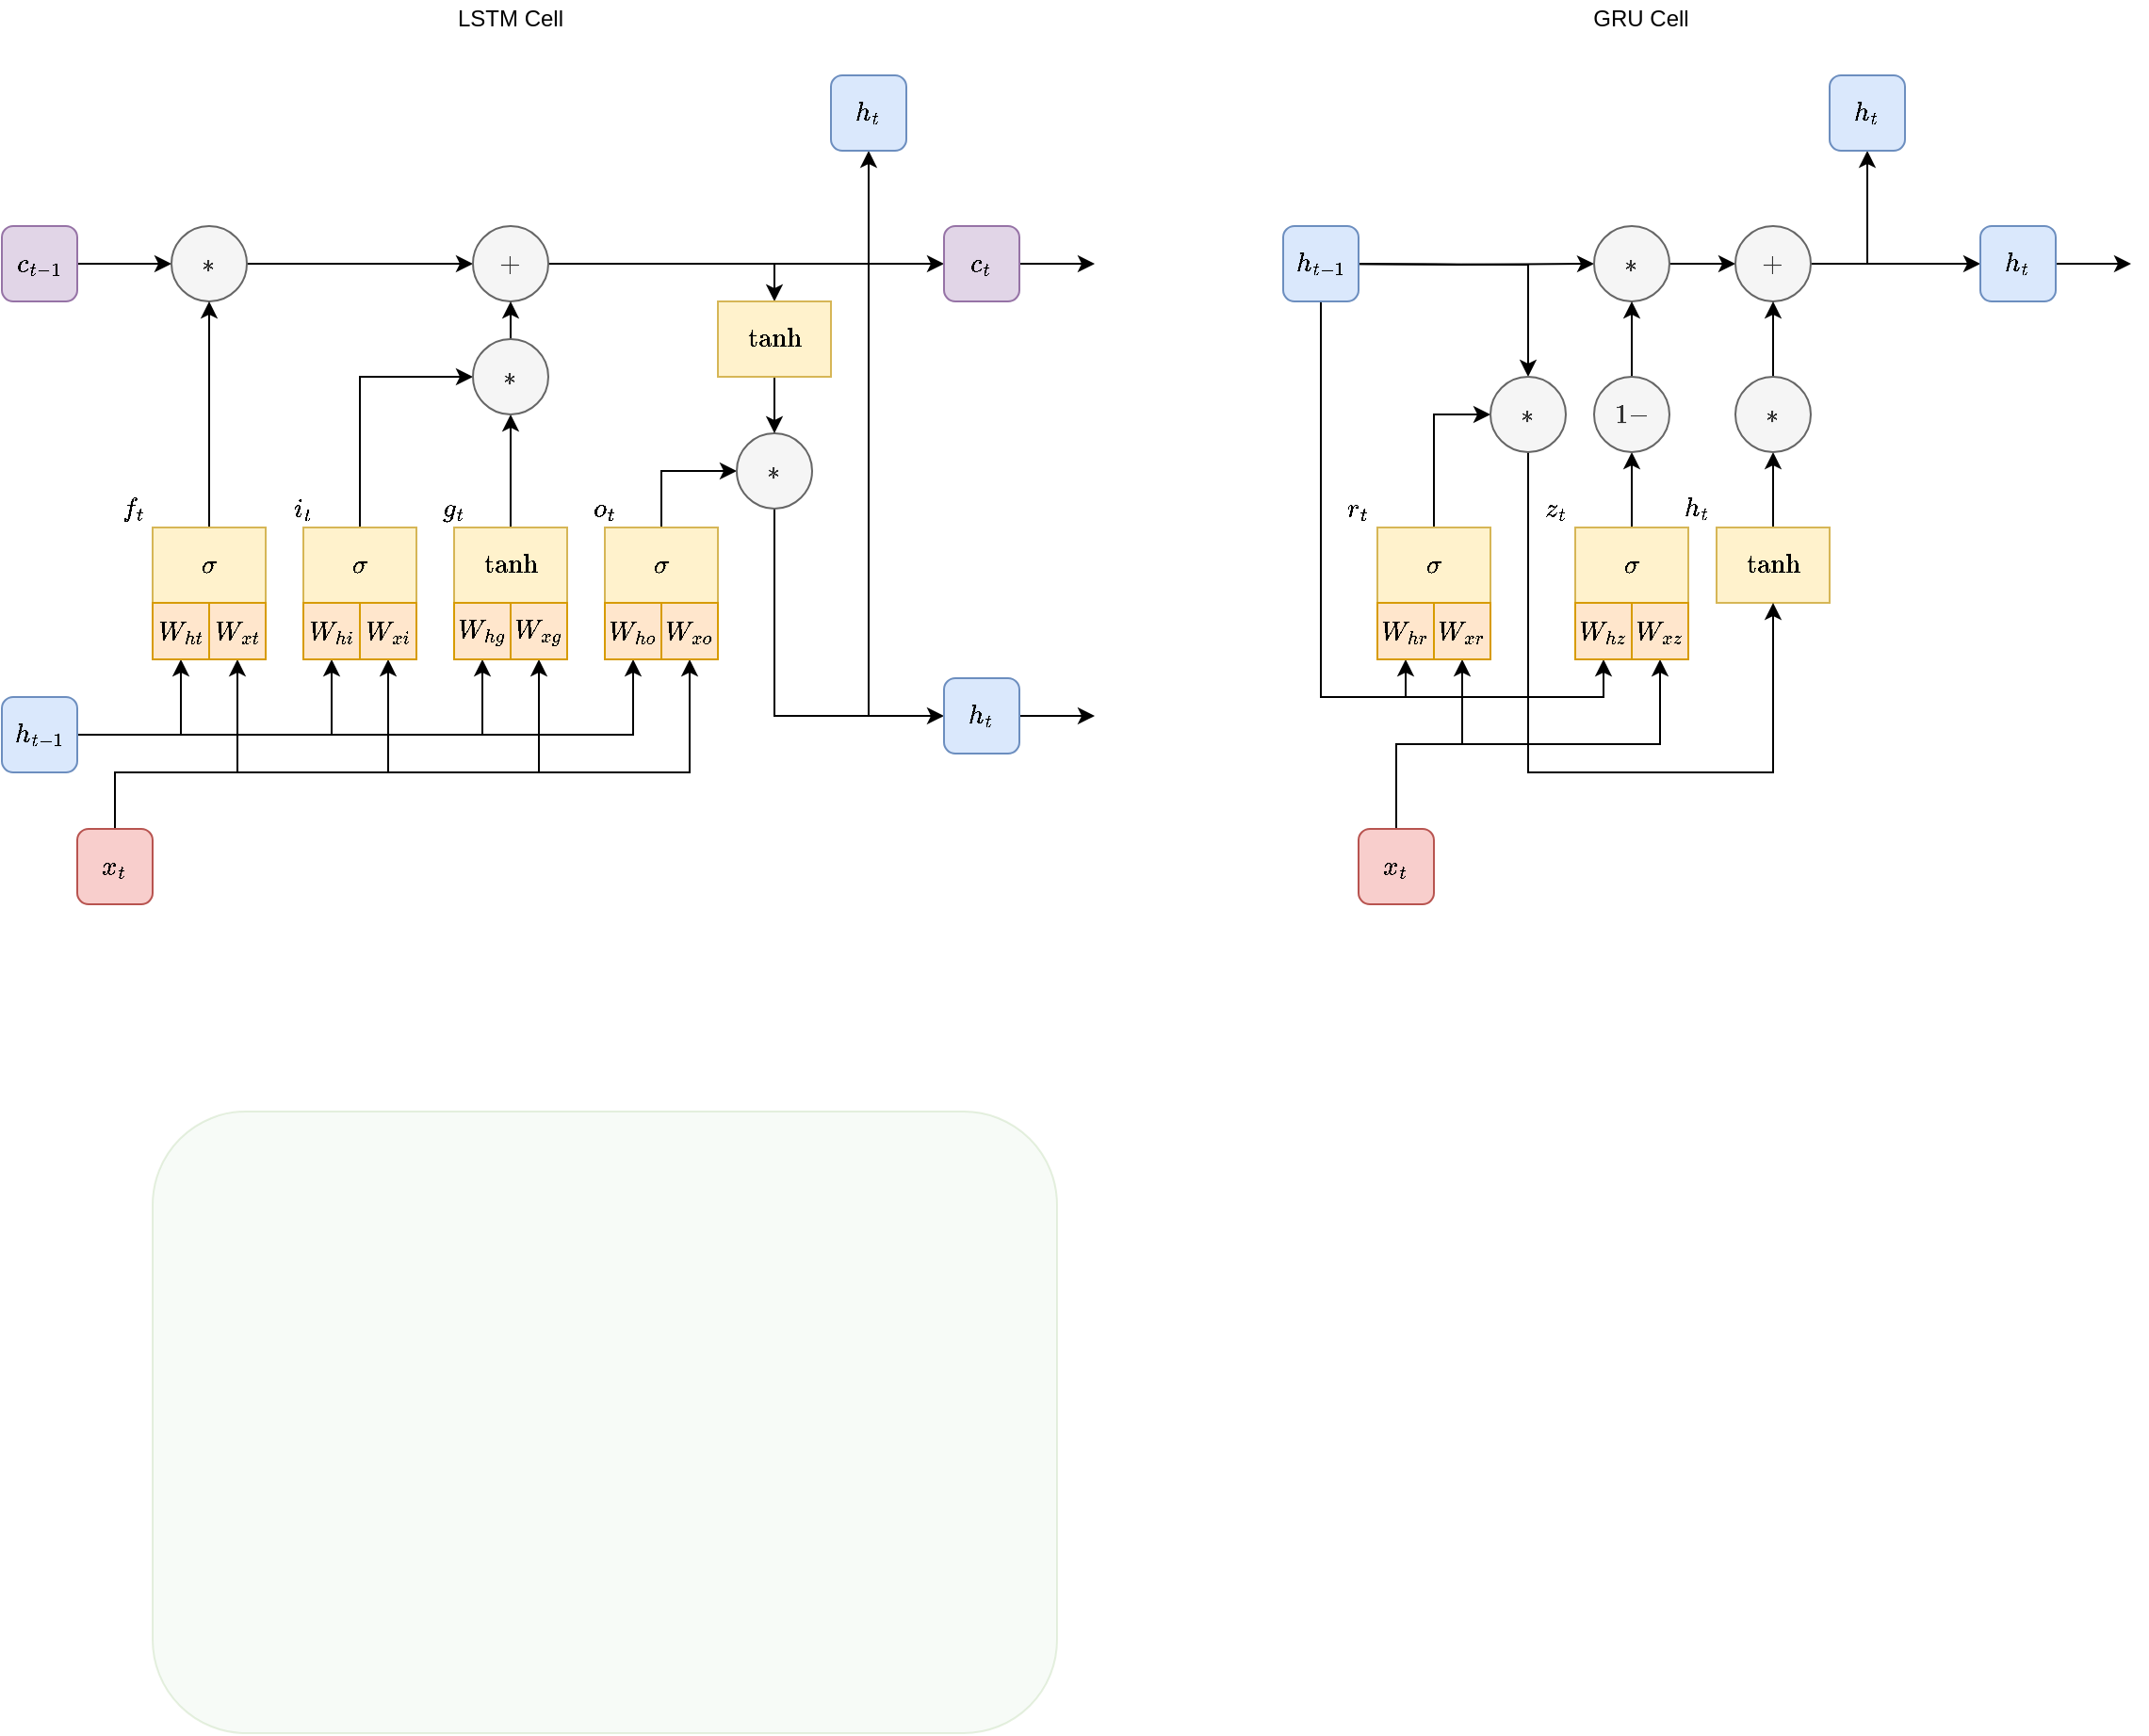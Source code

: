 <mxfile version="14.5.1" type="device"><diagram id="ApwxNWGANmy8gusRmOgB" name="Page-1"><mxGraphModel dx="1185" dy="685" grid="1" gridSize="10" guides="1" tooltips="1" connect="1" arrows="1" fold="1" page="1" pageScale="1" pageWidth="850" pageHeight="1100" math="1" shadow="0"><root><mxCell id="0"/><mxCell id="1" parent="0"/><mxCell id="8HuOzTGFLMczJnK3gU6T-150" style="edgeStyle=orthogonalEdgeStyle;rounded=0;orthogonalLoop=1;jettySize=auto;html=1;exitX=0.5;exitY=0;exitDx=0;exitDy=0;entryX=0.5;entryY=1;entryDx=0;entryDy=0;" edge="1" parent="1" source="8HuOzTGFLMczJnK3gU6T-1" target="8HuOzTGFLMczJnK3gU6T-63"><mxGeometry relative="1" as="geometry"><Array as="points"><mxPoint x="60" y="410"/><mxPoint x="125" y="410"/></Array></mxGeometry></mxCell><mxCell id="8HuOzTGFLMczJnK3gU6T-151" style="edgeStyle=orthogonalEdgeStyle;rounded=0;orthogonalLoop=1;jettySize=auto;html=1;exitX=0.5;exitY=0;exitDx=0;exitDy=0;entryX=0.5;entryY=1;entryDx=0;entryDy=0;" edge="1" parent="1" source="8HuOzTGFLMczJnK3gU6T-1" target="8HuOzTGFLMczJnK3gU6T-67"><mxGeometry relative="1" as="geometry"><Array as="points"><mxPoint x="60" y="410"/><mxPoint x="205" y="410"/></Array></mxGeometry></mxCell><mxCell id="8HuOzTGFLMczJnK3gU6T-152" style="edgeStyle=orthogonalEdgeStyle;rounded=0;orthogonalLoop=1;jettySize=auto;html=1;exitX=0.5;exitY=0;exitDx=0;exitDy=0;entryX=0.5;entryY=1;entryDx=0;entryDy=0;" edge="1" parent="1" source="8HuOzTGFLMczJnK3gU6T-1" target="8HuOzTGFLMczJnK3gU6T-73"><mxGeometry relative="1" as="geometry"><Array as="points"><mxPoint x="60" y="410"/><mxPoint x="285" y="410"/></Array></mxGeometry></mxCell><mxCell id="8HuOzTGFLMczJnK3gU6T-153" style="edgeStyle=orthogonalEdgeStyle;rounded=0;orthogonalLoop=1;jettySize=auto;html=1;exitX=0.5;exitY=0;exitDx=0;exitDy=0;entryX=0.5;entryY=1;entryDx=0;entryDy=0;" edge="1" parent="1" source="8HuOzTGFLMczJnK3gU6T-1" target="8HuOzTGFLMczJnK3gU6T-78"><mxGeometry relative="1" as="geometry"><Array as="points"><mxPoint x="60" y="410"/><mxPoint x="365" y="410"/></Array></mxGeometry></mxCell><mxCell id="8HuOzTGFLMczJnK3gU6T-1" value="$$x_t$$" style="rounded=1;whiteSpace=wrap;html=1;fillColor=#f8cecc;strokeColor=#b85450;" vertex="1" parent="1"><mxGeometry x="40" y="440" width="40" height="40" as="geometry"/></mxCell><mxCell id="8HuOzTGFLMczJnK3gU6T-65" style="edgeStyle=orthogonalEdgeStyle;rounded=0;orthogonalLoop=1;jettySize=auto;html=1;exitX=1;exitY=0.5;exitDx=0;exitDy=0;entryX=0.5;entryY=1;entryDx=0;entryDy=0;" edge="1" parent="1" source="8HuOzTGFLMczJnK3gU6T-2" target="8HuOzTGFLMczJnK3gU6T-62"><mxGeometry relative="1" as="geometry"/></mxCell><mxCell id="8HuOzTGFLMczJnK3gU6T-70" style="edgeStyle=orthogonalEdgeStyle;rounded=0;orthogonalLoop=1;jettySize=auto;html=1;exitX=1;exitY=0.5;exitDx=0;exitDy=0;entryX=0.5;entryY=1;entryDx=0;entryDy=0;" edge="1" parent="1" source="8HuOzTGFLMczJnK3gU6T-2" target="8HuOzTGFLMczJnK3gU6T-68"><mxGeometry relative="1" as="geometry"/></mxCell><mxCell id="8HuOzTGFLMczJnK3gU6T-76" style="edgeStyle=orthogonalEdgeStyle;rounded=0;orthogonalLoop=1;jettySize=auto;html=1;exitX=1;exitY=0.5;exitDx=0;exitDy=0;entryX=0.5;entryY=1;entryDx=0;entryDy=0;" edge="1" parent="1" source="8HuOzTGFLMczJnK3gU6T-2" target="8HuOzTGFLMczJnK3gU6T-74"><mxGeometry relative="1" as="geometry"/></mxCell><mxCell id="8HuOzTGFLMczJnK3gU6T-154" style="edgeStyle=orthogonalEdgeStyle;rounded=0;orthogonalLoop=1;jettySize=auto;html=1;exitX=1;exitY=0.5;exitDx=0;exitDy=0;entryX=0.5;entryY=1;entryDx=0;entryDy=0;" edge="1" parent="1" source="8HuOzTGFLMczJnK3gU6T-2" target="8HuOzTGFLMczJnK3gU6T-79"><mxGeometry relative="1" as="geometry"/></mxCell><mxCell id="8HuOzTGFLMczJnK3gU6T-2" value="$$h_{t-1}$$" style="rounded=1;whiteSpace=wrap;html=1;fillColor=#dae8fc;strokeColor=#6c8ebf;" vertex="1" parent="1"><mxGeometry y="370" width="40" height="40" as="geometry"/></mxCell><mxCell id="8HuOzTGFLMczJnK3gU6T-83" style="edgeStyle=orthogonalEdgeStyle;rounded=0;orthogonalLoop=1;jettySize=auto;html=1;exitX=1;exitY=0.5;exitDx=0;exitDy=0;entryX=0;entryY=0.5;entryDx=0;entryDy=0;" edge="1" parent="1" source="8HuOzTGFLMczJnK3gU6T-3" target="8HuOzTGFLMczJnK3gU6T-29"><mxGeometry relative="1" as="geometry"/></mxCell><mxCell id="8HuOzTGFLMczJnK3gU6T-3" value="$$c_{t-1}$$" style="rounded=1;whiteSpace=wrap;html=1;fillColor=#e1d5e7;strokeColor=#9673a6;" vertex="1" parent="1"><mxGeometry y="120" width="40" height="40" as="geometry"/></mxCell><mxCell id="8HuOzTGFLMczJnK3gU6T-87" style="edgeStyle=orthogonalEdgeStyle;rounded=0;orthogonalLoop=1;jettySize=auto;html=1;exitX=1;exitY=0.5;exitDx=0;exitDy=0;entryX=0;entryY=0.5;entryDx=0;entryDy=0;" edge="1" parent="1" source="8HuOzTGFLMczJnK3gU6T-29" target="8HuOzTGFLMczJnK3gU6T-30"><mxGeometry relative="1" as="geometry"/></mxCell><mxCell id="8HuOzTGFLMczJnK3gU6T-29" value="$$*$$" style="ellipse;whiteSpace=wrap;html=1;aspect=fixed;fillColor=#f5f5f5;strokeColor=#666666;fontColor=#333333;" vertex="1" parent="1"><mxGeometry x="90" y="120" width="40" height="40" as="geometry"/></mxCell><mxCell id="8HuOzTGFLMczJnK3gU6T-92" style="edgeStyle=orthogonalEdgeStyle;rounded=0;orthogonalLoop=1;jettySize=auto;html=1;exitX=1;exitY=0.5;exitDx=0;exitDy=0;entryX=0.5;entryY=0;entryDx=0;entryDy=0;" edge="1" parent="1" source="8HuOzTGFLMczJnK3gU6T-30" target="8HuOzTGFLMczJnK3gU6T-90"><mxGeometry relative="1" as="geometry"/></mxCell><mxCell id="8HuOzTGFLMczJnK3gU6T-97" style="edgeStyle=orthogonalEdgeStyle;rounded=0;orthogonalLoop=1;jettySize=auto;html=1;exitX=1;exitY=0.5;exitDx=0;exitDy=0;entryX=0;entryY=0.5;entryDx=0;entryDy=0;" edge="1" parent="1" source="8HuOzTGFLMczJnK3gU6T-30" target="8HuOzTGFLMczJnK3gU6T-95"><mxGeometry relative="1" as="geometry"/></mxCell><mxCell id="8HuOzTGFLMczJnK3gU6T-30" value="$$+$$" style="ellipse;whiteSpace=wrap;html=1;aspect=fixed;fillColor=#f5f5f5;strokeColor=#666666;fontColor=#333333;" vertex="1" parent="1"><mxGeometry x="250" y="120" width="40" height="40" as="geometry"/></mxCell><mxCell id="8HuOzTGFLMczJnK3gU6T-47" value="$$f_t$$" style="text;html=1;strokeColor=none;fillColor=none;align=center;verticalAlign=middle;whiteSpace=wrap;rounded=0;" vertex="1" parent="1"><mxGeometry x="50" y="260" width="40" height="20" as="geometry"/></mxCell><mxCell id="8HuOzTGFLMczJnK3gU6T-48" value="$$i_t$$" style="text;html=1;strokeColor=none;fillColor=none;align=center;verticalAlign=middle;whiteSpace=wrap;rounded=0;" vertex="1" parent="1"><mxGeometry x="140" y="260" width="40" height="20" as="geometry"/></mxCell><mxCell id="8HuOzTGFLMczJnK3gU6T-49" value="$$g_t$$" style="text;html=1;strokeColor=none;fillColor=none;align=center;verticalAlign=middle;whiteSpace=wrap;rounded=0;" vertex="1" parent="1"><mxGeometry x="220" y="260" width="40" height="20" as="geometry"/></mxCell><mxCell id="8HuOzTGFLMczJnK3gU6T-50" value="$$o_t$$" style="text;html=1;strokeColor=none;fillColor=none;align=center;verticalAlign=middle;whiteSpace=wrap;rounded=0;" vertex="1" parent="1"><mxGeometry x="300" y="260" width="40" height="20" as="geometry"/></mxCell><mxCell id="8HuOzTGFLMczJnK3gU6T-82" style="edgeStyle=orthogonalEdgeStyle;rounded=0;orthogonalLoop=1;jettySize=auto;html=1;exitX=0.5;exitY=0;exitDx=0;exitDy=0;entryX=0.5;entryY=1;entryDx=0;entryDy=0;" edge="1" parent="1" source="8HuOzTGFLMczJnK3gU6T-60" target="8HuOzTGFLMczJnK3gU6T-29"><mxGeometry relative="1" as="geometry"/></mxCell><mxCell id="8HuOzTGFLMczJnK3gU6T-60" value="$$\sigma$$" style="rounded=0;whiteSpace=wrap;html=1;fillColor=#fff2cc;strokeColor=#d6b656;" vertex="1" parent="1"><mxGeometry x="80" y="280" width="60" height="40" as="geometry"/></mxCell><mxCell id="8HuOzTGFLMczJnK3gU6T-62" value="&lt;span&gt;$$W_{ht}$$&lt;/span&gt;" style="rounded=0;whiteSpace=wrap;html=1;fillColor=#ffe6cc;strokeColor=#d79b00;" vertex="1" parent="1"><mxGeometry x="80" y="320" width="30" height="30" as="geometry"/></mxCell><mxCell id="8HuOzTGFLMczJnK3gU6T-63" value="$$W_{xt}$$" style="rounded=0;whiteSpace=wrap;html=1;fillColor=#ffe6cc;strokeColor=#d79b00;" vertex="1" parent="1"><mxGeometry x="110" y="320" width="30" height="30" as="geometry"/></mxCell><mxCell id="8HuOzTGFLMczJnK3gU6T-88" style="edgeStyle=orthogonalEdgeStyle;rounded=0;orthogonalLoop=1;jettySize=auto;html=1;exitX=0.5;exitY=0;exitDx=0;exitDy=0;entryX=0;entryY=0.5;entryDx=0;entryDy=0;" edge="1" parent="1" source="8HuOzTGFLMczJnK3gU6T-66" target="8HuOzTGFLMczJnK3gU6T-84"><mxGeometry relative="1" as="geometry"/></mxCell><mxCell id="8HuOzTGFLMczJnK3gU6T-66" value="$$\sigma$$" style="rounded=0;whiteSpace=wrap;html=1;fillColor=#fff2cc;strokeColor=#d6b656;" vertex="1" parent="1"><mxGeometry x="160" y="280" width="60" height="40" as="geometry"/></mxCell><mxCell id="8HuOzTGFLMczJnK3gU6T-67" value="$$W_{xi}$$" style="rounded=0;whiteSpace=wrap;html=1;fillColor=#ffe6cc;strokeColor=#d79b00;" vertex="1" parent="1"><mxGeometry x="190" y="320" width="30" height="30" as="geometry"/></mxCell><mxCell id="8HuOzTGFLMczJnK3gU6T-68" value="&lt;span&gt;$$W_{hi}$$&lt;/span&gt;" style="rounded=0;whiteSpace=wrap;html=1;fillColor=#ffe6cc;strokeColor=#d79b00;" vertex="1" parent="1"><mxGeometry x="160" y="320" width="30" height="30" as="geometry"/></mxCell><mxCell id="8HuOzTGFLMczJnK3gU6T-85" style="edgeStyle=orthogonalEdgeStyle;rounded=0;orthogonalLoop=1;jettySize=auto;html=1;exitX=0.5;exitY=0;exitDx=0;exitDy=0;entryX=0.5;entryY=1;entryDx=0;entryDy=0;" edge="1" parent="1" source="8HuOzTGFLMczJnK3gU6T-71" target="8HuOzTGFLMczJnK3gU6T-84"><mxGeometry relative="1" as="geometry"/></mxCell><mxCell id="8HuOzTGFLMczJnK3gU6T-71" value="$$\text{tanh}$$" style="rounded=0;whiteSpace=wrap;html=1;fillColor=#fff2cc;strokeColor=#d6b656;" vertex="1" parent="1"><mxGeometry x="240" y="280" width="60" height="40" as="geometry"/></mxCell><mxCell id="8HuOzTGFLMczJnK3gU6T-73" value="$$W_{xg}$$" style="rounded=0;whiteSpace=wrap;html=1;fillColor=#ffe6cc;strokeColor=#d79b00;" vertex="1" parent="1"><mxGeometry x="270" y="320" width="30" height="30" as="geometry"/></mxCell><mxCell id="8HuOzTGFLMczJnK3gU6T-74" value="&lt;span&gt;$$W_{hg}$$&lt;/span&gt;" style="rounded=0;whiteSpace=wrap;html=1;fillColor=#ffe6cc;strokeColor=#d79b00;" vertex="1" parent="1"><mxGeometry x="240" y="320" width="30" height="30" as="geometry"/></mxCell><mxCell id="8HuOzTGFLMczJnK3gU6T-91" style="edgeStyle=orthogonalEdgeStyle;rounded=0;orthogonalLoop=1;jettySize=auto;html=1;exitX=0.5;exitY=0;exitDx=0;exitDy=0;entryX=0;entryY=0.5;entryDx=0;entryDy=0;" edge="1" parent="1" source="8HuOzTGFLMczJnK3gU6T-77" target="8HuOzTGFLMczJnK3gU6T-89"><mxGeometry relative="1" as="geometry"/></mxCell><mxCell id="8HuOzTGFLMczJnK3gU6T-77" value="$$\sigma$$" style="rounded=0;whiteSpace=wrap;html=1;fillColor=#fff2cc;strokeColor=#d6b656;" vertex="1" parent="1"><mxGeometry x="320" y="280" width="60" height="40" as="geometry"/></mxCell><mxCell id="8HuOzTGFLMczJnK3gU6T-78" value="$$W_{xo}$$" style="rounded=0;whiteSpace=wrap;html=1;fillColor=#ffe6cc;strokeColor=#d79b00;" vertex="1" parent="1"><mxGeometry x="350" y="320" width="30" height="30" as="geometry"/></mxCell><mxCell id="8HuOzTGFLMczJnK3gU6T-79" value="&lt;span&gt;$$W_{ho}$$&lt;/span&gt;" style="rounded=0;whiteSpace=wrap;html=1;fillColor=#ffe6cc;strokeColor=#d79b00;" vertex="1" parent="1"><mxGeometry x="320" y="320" width="30" height="30" as="geometry"/></mxCell><mxCell id="8HuOzTGFLMczJnK3gU6T-86" style="edgeStyle=orthogonalEdgeStyle;rounded=0;orthogonalLoop=1;jettySize=auto;html=1;exitX=0.5;exitY=0;exitDx=0;exitDy=0;entryX=0.5;entryY=1;entryDx=0;entryDy=0;" edge="1" parent="1" source="8HuOzTGFLMczJnK3gU6T-84" target="8HuOzTGFLMczJnK3gU6T-30"><mxGeometry relative="1" as="geometry"/></mxCell><mxCell id="8HuOzTGFLMczJnK3gU6T-84" value="$$*$$" style="ellipse;whiteSpace=wrap;html=1;aspect=fixed;fillColor=#f5f5f5;strokeColor=#666666;fontColor=#333333;" vertex="1" parent="1"><mxGeometry x="250" y="180" width="40" height="40" as="geometry"/></mxCell><mxCell id="8HuOzTGFLMczJnK3gU6T-96" style="edgeStyle=orthogonalEdgeStyle;rounded=0;orthogonalLoop=1;jettySize=auto;html=1;exitX=0.5;exitY=1;exitDx=0;exitDy=0;entryX=0;entryY=0.5;entryDx=0;entryDy=0;" edge="1" parent="1" source="8HuOzTGFLMczJnK3gU6T-89" target="8HuOzTGFLMczJnK3gU6T-94"><mxGeometry relative="1" as="geometry"/></mxCell><mxCell id="8HuOzTGFLMczJnK3gU6T-99" style="edgeStyle=orthogonalEdgeStyle;rounded=0;orthogonalLoop=1;jettySize=auto;html=1;exitX=0.5;exitY=1;exitDx=0;exitDy=0;entryX=0.5;entryY=1;entryDx=0;entryDy=0;" edge="1" parent="1" source="8HuOzTGFLMczJnK3gU6T-89" target="8HuOzTGFLMczJnK3gU6T-98"><mxGeometry relative="1" as="geometry"><Array as="points"><mxPoint x="410" y="380"/><mxPoint x="460" y="380"/></Array></mxGeometry></mxCell><mxCell id="8HuOzTGFLMczJnK3gU6T-89" value="$$*$$" style="ellipse;whiteSpace=wrap;html=1;aspect=fixed;fillColor=#f5f5f5;strokeColor=#666666;fontColor=#333333;" vertex="1" parent="1"><mxGeometry x="390" y="230" width="40" height="40" as="geometry"/></mxCell><mxCell id="8HuOzTGFLMczJnK3gU6T-93" style="edgeStyle=orthogonalEdgeStyle;rounded=0;orthogonalLoop=1;jettySize=auto;html=1;exitX=0.5;exitY=1;exitDx=0;exitDy=0;entryX=0.5;entryY=0;entryDx=0;entryDy=0;" edge="1" parent="1" source="8HuOzTGFLMczJnK3gU6T-90" target="8HuOzTGFLMczJnK3gU6T-89"><mxGeometry relative="1" as="geometry"/></mxCell><mxCell id="8HuOzTGFLMczJnK3gU6T-90" value="$$\text{tanh}$$" style="rounded=0;whiteSpace=wrap;html=1;fillColor=#fff2cc;strokeColor=#d6b656;" vertex="1" parent="1"><mxGeometry x="380" y="160" width="60" height="40" as="geometry"/></mxCell><mxCell id="8HuOzTGFLMczJnK3gU6T-146" style="edgeStyle=orthogonalEdgeStyle;rounded=0;orthogonalLoop=1;jettySize=auto;html=1;exitX=1;exitY=0.5;exitDx=0;exitDy=0;" edge="1" parent="1" source="8HuOzTGFLMczJnK3gU6T-94"><mxGeometry relative="1" as="geometry"><mxPoint x="580" y="380" as="targetPoint"/></mxGeometry></mxCell><mxCell id="8HuOzTGFLMczJnK3gU6T-94" value="$$h_{t}$$" style="rounded=1;whiteSpace=wrap;html=1;fillColor=#dae8fc;strokeColor=#6c8ebf;" vertex="1" parent="1"><mxGeometry x="500" y="360" width="40" height="40" as="geometry"/></mxCell><mxCell id="8HuOzTGFLMczJnK3gU6T-148" style="edgeStyle=orthogonalEdgeStyle;rounded=0;orthogonalLoop=1;jettySize=auto;html=1;exitX=1;exitY=0.5;exitDx=0;exitDy=0;" edge="1" parent="1" source="8HuOzTGFLMczJnK3gU6T-95"><mxGeometry relative="1" as="geometry"><mxPoint x="580" y="140" as="targetPoint"/></mxGeometry></mxCell><mxCell id="8HuOzTGFLMczJnK3gU6T-95" value="$$c_{t}$$" style="rounded=1;whiteSpace=wrap;html=1;fillColor=#e1d5e7;strokeColor=#9673a6;" vertex="1" parent="1"><mxGeometry x="500" y="120" width="40" height="40" as="geometry"/></mxCell><mxCell id="8HuOzTGFLMczJnK3gU6T-98" value="$$h_{t}$$" style="rounded=1;whiteSpace=wrap;html=1;fillColor=#dae8fc;strokeColor=#6c8ebf;" vertex="1" parent="1"><mxGeometry x="440" y="40" width="40" height="40" as="geometry"/></mxCell><mxCell id="8HuOzTGFLMczJnK3gU6T-100" value="LSTM Cell" style="text;html=1;strokeColor=none;fillColor=none;align=center;verticalAlign=middle;whiteSpace=wrap;rounded=0;opacity=40;" vertex="1" parent="1"><mxGeometry x="220" width="100" height="20" as="geometry"/></mxCell><mxCell id="8HuOzTGFLMczJnK3gU6T-123" style="edgeStyle=orthogonalEdgeStyle;rounded=0;orthogonalLoop=1;jettySize=auto;html=1;exitX=0.5;exitY=0;exitDx=0;exitDy=0;entryX=0.5;entryY=1;entryDx=0;entryDy=0;" edge="1" parent="1" source="8HuOzTGFLMczJnK3gU6T-101" target="8HuOzTGFLMczJnK3gU6T-119"><mxGeometry relative="1" as="geometry"/></mxCell><mxCell id="8HuOzTGFLMczJnK3gU6T-133" style="edgeStyle=orthogonalEdgeStyle;rounded=0;orthogonalLoop=1;jettySize=auto;html=1;exitX=0.5;exitY=0;exitDx=0;exitDy=0;entryX=0.5;entryY=1;entryDx=0;entryDy=0;" edge="1" parent="1" source="8HuOzTGFLMczJnK3gU6T-101" target="8HuOzTGFLMczJnK3gU6T-131"><mxGeometry relative="1" as="geometry"/></mxCell><mxCell id="8HuOzTGFLMczJnK3gU6T-101" value="$$x_t$$" style="rounded=1;whiteSpace=wrap;html=1;fillColor=#f8cecc;strokeColor=#b85450;" vertex="1" parent="1"><mxGeometry x="720" y="440" width="40" height="40" as="geometry"/></mxCell><mxCell id="8HuOzTGFLMczJnK3gU6T-124" style="edgeStyle=orthogonalEdgeStyle;rounded=0;orthogonalLoop=1;jettySize=auto;html=1;exitX=0.5;exitY=1;exitDx=0;exitDy=0;entryX=0.5;entryY=1;entryDx=0;entryDy=0;" edge="1" parent="1" source="8HuOzTGFLMczJnK3gU6T-102" target="8HuOzTGFLMczJnK3gU6T-118"><mxGeometry relative="1" as="geometry"/></mxCell><mxCell id="8HuOzTGFLMczJnK3gU6T-127" style="edgeStyle=orthogonalEdgeStyle;rounded=0;orthogonalLoop=1;jettySize=auto;html=1;exitX=1;exitY=0.5;exitDx=0;exitDy=0;entryX=0.5;entryY=0;entryDx=0;entryDy=0;" edge="1" parent="1" target="8HuOzTGFLMczJnK3gU6T-126"><mxGeometry relative="1" as="geometry"><mxPoint x="700" y="140" as="sourcePoint"/></mxGeometry></mxCell><mxCell id="8HuOzTGFLMczJnK3gU6T-134" style="edgeStyle=orthogonalEdgeStyle;rounded=0;orthogonalLoop=1;jettySize=auto;html=1;exitX=0.5;exitY=1;exitDx=0;exitDy=0;entryX=0.5;entryY=1;entryDx=0;entryDy=0;" edge="1" parent="1" source="8HuOzTGFLMczJnK3gU6T-102" target="8HuOzTGFLMczJnK3gU6T-132"><mxGeometry relative="1" as="geometry"/></mxCell><mxCell id="8HuOzTGFLMczJnK3gU6T-138" style="edgeStyle=orthogonalEdgeStyle;rounded=0;orthogonalLoop=1;jettySize=auto;html=1;exitX=1;exitY=0.5;exitDx=0;exitDy=0;entryX=0;entryY=0.5;entryDx=0;entryDy=0;" edge="1" parent="1" target="8HuOzTGFLMczJnK3gU6T-104"><mxGeometry relative="1" as="geometry"><mxPoint x="700" y="140" as="sourcePoint"/></mxGeometry></mxCell><mxCell id="8HuOzTGFLMczJnK3gU6T-102" value="$$h_{t-1}$$" style="rounded=1;whiteSpace=wrap;html=1;fillColor=#dae8fc;strokeColor=#6c8ebf;" vertex="1" parent="1"><mxGeometry x="680" y="120" width="40" height="40" as="geometry"/></mxCell><mxCell id="8HuOzTGFLMczJnK3gU6T-128" style="edgeStyle=orthogonalEdgeStyle;rounded=0;orthogonalLoop=1;jettySize=auto;html=1;exitX=0.5;exitY=0;exitDx=0;exitDy=0;entryX=0;entryY=0.5;entryDx=0;entryDy=0;" edge="1" parent="1" source="8HuOzTGFLMczJnK3gU6T-103" target="8HuOzTGFLMczJnK3gU6T-126"><mxGeometry relative="1" as="geometry"/></mxCell><mxCell id="8HuOzTGFLMczJnK3gU6T-103" value="$$\sigma$$" style="rounded=0;whiteSpace=wrap;html=1;fillColor=#fff2cc;strokeColor=#d6b656;" vertex="1" parent="1"><mxGeometry x="730" y="280" width="60" height="40" as="geometry"/></mxCell><mxCell id="8HuOzTGFLMczJnK3gU6T-139" style="edgeStyle=orthogonalEdgeStyle;rounded=0;orthogonalLoop=1;jettySize=auto;html=1;exitX=1;exitY=0.5;exitDx=0;exitDy=0;entryX=0;entryY=0.5;entryDx=0;entryDy=0;" edge="1" parent="1" source="8HuOzTGFLMczJnK3gU6T-104" target="8HuOzTGFLMczJnK3gU6T-105"><mxGeometry relative="1" as="geometry"/></mxCell><mxCell id="8HuOzTGFLMczJnK3gU6T-104" value="$$*$$" style="ellipse;whiteSpace=wrap;html=1;aspect=fixed;fillColor=#f5f5f5;strokeColor=#666666;fontColor=#333333;" vertex="1" parent="1"><mxGeometry x="845" y="120" width="40" height="40" as="geometry"/></mxCell><mxCell id="8HuOzTGFLMczJnK3gU6T-144" style="edgeStyle=orthogonalEdgeStyle;rounded=0;orthogonalLoop=1;jettySize=auto;html=1;exitX=1;exitY=0.5;exitDx=0;exitDy=0;entryX=0;entryY=0.5;entryDx=0;entryDy=0;" edge="1" parent="1" source="8HuOzTGFLMczJnK3gU6T-105" target="8HuOzTGFLMczJnK3gU6T-107"><mxGeometry relative="1" as="geometry"/></mxCell><mxCell id="8HuOzTGFLMczJnK3gU6T-145" style="edgeStyle=orthogonalEdgeStyle;rounded=0;orthogonalLoop=1;jettySize=auto;html=1;exitX=1;exitY=0.5;exitDx=0;exitDy=0;entryX=0.5;entryY=1;entryDx=0;entryDy=0;" edge="1" parent="1" source="8HuOzTGFLMczJnK3gU6T-105" target="8HuOzTGFLMczJnK3gU6T-106"><mxGeometry relative="1" as="geometry"/></mxCell><mxCell id="8HuOzTGFLMczJnK3gU6T-105" value="$$+$$" style="ellipse;whiteSpace=wrap;html=1;aspect=fixed;fillColor=#f5f5f5;strokeColor=#666666;fontColor=#333333;" vertex="1" parent="1"><mxGeometry x="920" y="120" width="40" height="40" as="geometry"/></mxCell><mxCell id="8HuOzTGFLMczJnK3gU6T-106" value="$$h_{t}$$" style="rounded=1;whiteSpace=wrap;html=1;fillColor=#dae8fc;strokeColor=#6c8ebf;" vertex="1" parent="1"><mxGeometry x="970" y="40" width="40" height="40" as="geometry"/></mxCell><mxCell id="8HuOzTGFLMczJnK3gU6T-149" style="edgeStyle=orthogonalEdgeStyle;rounded=0;orthogonalLoop=1;jettySize=auto;html=1;exitX=1;exitY=0.5;exitDx=0;exitDy=0;" edge="1" parent="1" source="8HuOzTGFLMczJnK3gU6T-107"><mxGeometry relative="1" as="geometry"><mxPoint x="1130" y="140" as="targetPoint"/></mxGeometry></mxCell><mxCell id="8HuOzTGFLMczJnK3gU6T-107" value="$$h_{t}$$" style="rounded=1;whiteSpace=wrap;html=1;fillColor=#dae8fc;strokeColor=#6c8ebf;" vertex="1" parent="1"><mxGeometry x="1050" y="120" width="40" height="40" as="geometry"/></mxCell><mxCell id="8HuOzTGFLMczJnK3gU6T-135" style="edgeStyle=orthogonalEdgeStyle;rounded=0;orthogonalLoop=1;jettySize=auto;html=1;exitX=0.5;exitY=0;exitDx=0;exitDy=0;entryX=0.5;entryY=1;entryDx=0;entryDy=0;" edge="1" parent="1" source="8HuOzTGFLMczJnK3gU6T-108" target="8HuOzTGFLMczJnK3gU6T-111"><mxGeometry relative="1" as="geometry"/></mxCell><mxCell id="8HuOzTGFLMczJnK3gU6T-108" value="$$\sigma$$" style="rounded=0;whiteSpace=wrap;html=1;fillColor=#fff2cc;strokeColor=#d6b656;" vertex="1" parent="1"><mxGeometry x="835" y="280" width="60" height="40" as="geometry"/></mxCell><mxCell id="8HuOzTGFLMczJnK3gU6T-143" style="edgeStyle=orthogonalEdgeStyle;rounded=0;orthogonalLoop=1;jettySize=auto;html=1;exitX=0.5;exitY=0;exitDx=0;exitDy=0;entryX=0.5;entryY=1;entryDx=0;entryDy=0;" edge="1" parent="1" source="8HuOzTGFLMczJnK3gU6T-109" target="8HuOzTGFLMczJnK3gU6T-110"><mxGeometry relative="1" as="geometry"/></mxCell><mxCell id="8HuOzTGFLMczJnK3gU6T-109" value="$$\text{tanh}$$" style="rounded=0;whiteSpace=wrap;html=1;fillColor=#fff2cc;strokeColor=#d6b656;" vertex="1" parent="1"><mxGeometry x="910" y="280" width="60" height="40" as="geometry"/></mxCell><mxCell id="8HuOzTGFLMczJnK3gU6T-140" style="edgeStyle=orthogonalEdgeStyle;rounded=0;orthogonalLoop=1;jettySize=auto;html=1;exitX=0.5;exitY=0;exitDx=0;exitDy=0;entryX=0.5;entryY=1;entryDx=0;entryDy=0;" edge="1" parent="1" source="8HuOzTGFLMczJnK3gU6T-110" target="8HuOzTGFLMczJnK3gU6T-105"><mxGeometry relative="1" as="geometry"/></mxCell><mxCell id="8HuOzTGFLMczJnK3gU6T-110" value="$$*$$" style="ellipse;whiteSpace=wrap;html=1;aspect=fixed;fillColor=#f5f5f5;strokeColor=#666666;fontColor=#333333;" vertex="1" parent="1"><mxGeometry x="920" y="200" width="40" height="40" as="geometry"/></mxCell><mxCell id="8HuOzTGFLMczJnK3gU6T-136" style="edgeStyle=orthogonalEdgeStyle;rounded=0;orthogonalLoop=1;jettySize=auto;html=1;exitX=0.5;exitY=0;exitDx=0;exitDy=0;entryX=0.5;entryY=1;entryDx=0;entryDy=0;" edge="1" parent="1" source="8HuOzTGFLMczJnK3gU6T-111" target="8HuOzTGFLMczJnK3gU6T-104"><mxGeometry relative="1" as="geometry"/></mxCell><mxCell id="8HuOzTGFLMczJnK3gU6T-111" value="$$1-$$" style="ellipse;whiteSpace=wrap;html=1;aspect=fixed;fillColor=#f5f5f5;strokeColor=#666666;fontColor=#333333;" vertex="1" parent="1"><mxGeometry x="845" y="200" width="40" height="40" as="geometry"/></mxCell><mxCell id="8HuOzTGFLMczJnK3gU6T-116" value="" style="rounded=1;whiteSpace=wrap;html=1;opacity=20;fillColor=#d5e8d4;strokeColor=#82b366;" vertex="1" parent="1"><mxGeometry x="80" y="590" width="480" height="330" as="geometry"/></mxCell><mxCell id="8HuOzTGFLMczJnK3gU6T-118" value="&lt;span&gt;$$W_{hr}$$&lt;/span&gt;" style="rounded=0;whiteSpace=wrap;html=1;fillColor=#ffe6cc;strokeColor=#d79b00;" vertex="1" parent="1"><mxGeometry x="730" y="320" width="30" height="30" as="geometry"/></mxCell><mxCell id="8HuOzTGFLMczJnK3gU6T-119" value="$$W_{xr}$$" style="rounded=0;whiteSpace=wrap;html=1;fillColor=#ffe6cc;strokeColor=#d79b00;" vertex="1" parent="1"><mxGeometry x="760" y="320" width="30" height="30" as="geometry"/></mxCell><mxCell id="8HuOzTGFLMczJnK3gU6T-120" value="$$r_t$$" style="text;html=1;strokeColor=none;fillColor=none;align=center;verticalAlign=middle;whiteSpace=wrap;rounded=0;" vertex="1" parent="1"><mxGeometry x="700" y="260" width="40" height="20" as="geometry"/></mxCell><mxCell id="8HuOzTGFLMczJnK3gU6T-121" value="$$z_t$$" style="text;html=1;strokeColor=none;fillColor=none;align=center;verticalAlign=middle;whiteSpace=wrap;rounded=0;" vertex="1" parent="1"><mxGeometry x="805" y="260" width="40" height="20" as="geometry"/></mxCell><mxCell id="8HuOzTGFLMczJnK3gU6T-122" value="$$h_t$$" style="text;html=1;strokeColor=none;fillColor=none;align=center;verticalAlign=middle;whiteSpace=wrap;rounded=0;" vertex="1" parent="1"><mxGeometry x="880" y="260" width="40" height="20" as="geometry"/></mxCell><mxCell id="8HuOzTGFLMczJnK3gU6T-130" style="edgeStyle=orthogonalEdgeStyle;rounded=0;orthogonalLoop=1;jettySize=auto;html=1;exitX=0.5;exitY=1;exitDx=0;exitDy=0;entryX=0.5;entryY=1;entryDx=0;entryDy=0;" edge="1" parent="1" target="8HuOzTGFLMczJnK3gU6T-109"><mxGeometry relative="1" as="geometry"><mxPoint x="800" y="230" as="sourcePoint"/><Array as="points"><mxPoint x="810" y="230"/><mxPoint x="810" y="410"/><mxPoint x="940" y="410"/></Array></mxGeometry></mxCell><mxCell id="8HuOzTGFLMczJnK3gU6T-126" value="$$*$$" style="ellipse;whiteSpace=wrap;html=1;aspect=fixed;fillColor=#f5f5f5;strokeColor=#666666;fontColor=#333333;" vertex="1" parent="1"><mxGeometry x="790" y="200" width="40" height="40" as="geometry"/></mxCell><mxCell id="8HuOzTGFLMczJnK3gU6T-131" value="$$W_{xz}$$" style="rounded=0;whiteSpace=wrap;html=1;fillColor=#ffe6cc;strokeColor=#d79b00;" vertex="1" parent="1"><mxGeometry x="865" y="320" width="30" height="30" as="geometry"/></mxCell><mxCell id="8HuOzTGFLMczJnK3gU6T-132" value="&lt;span&gt;$$W_{hz}$$&lt;/span&gt;" style="rounded=0;whiteSpace=wrap;html=1;fillColor=#ffe6cc;strokeColor=#d79b00;" vertex="1" parent="1"><mxGeometry x="835" y="320" width="30" height="30" as="geometry"/></mxCell><mxCell id="8HuOzTGFLMczJnK3gU6T-156" style="edgeStyle=orthogonalEdgeStyle;rounded=0;orthogonalLoop=1;jettySize=auto;html=1;exitX=0.5;exitY=1;exitDx=0;exitDy=0;" edge="1" parent="1" source="8HuOzTGFLMczJnK3gU6T-100" target="8HuOzTGFLMczJnK3gU6T-100"><mxGeometry relative="1" as="geometry"/></mxCell><mxCell id="8HuOzTGFLMczJnK3gU6T-157" value="GRU Cell" style="text;html=1;strokeColor=none;fillColor=none;align=center;verticalAlign=middle;whiteSpace=wrap;rounded=0;opacity=40;" vertex="1" parent="1"><mxGeometry x="820" width="100" height="20" as="geometry"/></mxCell></root></mxGraphModel></diagram></mxfile>